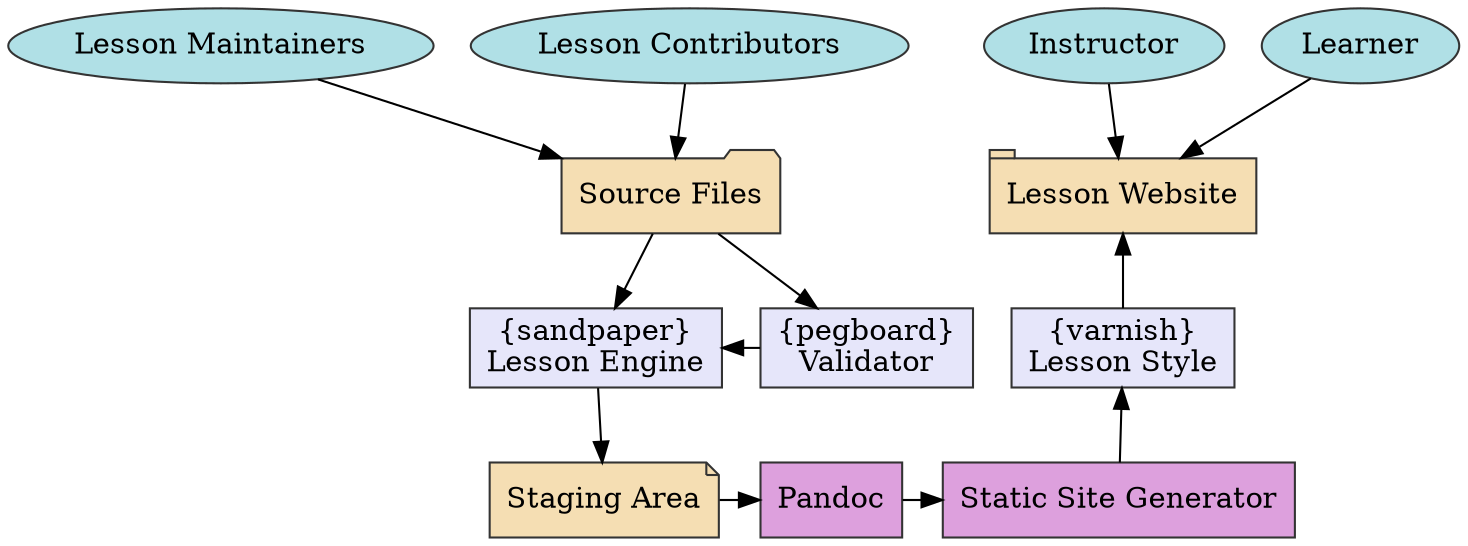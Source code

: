 digraph "Lesson Infrastructure Workflow" {
 
    node   [style="filled" color="grey20"];
    node   [fillcolor="wheat", shape="rect"];
    source [label="Source Files"             , shape="folder"];
    stage  [label="Staging Area"             , shape="note"];
    site   [label="Lesson Website"           , shape="tab"];

    node      [style="filled", fillcolor="lavender", shape="rect"];
    sandpaper [label="{sandpaper}\nLesson Engine"];
    varnish   [label="{varnish}\nLesson Style"];
    pegboard  [label="{pegboard}\nValidator"];

    node   [fillcolor="plum", shape="rect"];
    engine [label="Static Site Generator"];
    pandoc [label="Pandoc"];
 
    node        [fillcolor="powderblue"];
    maintainer  [label="Lesson Maintainers" , shape="oval"];
    contributor [label="Lesson Contributors", shape="oval"];
    instructor  [label="Instructor"         , shape="oval"];
    learner     [label="Learner"            , shape="oval"];
     
    {rank="same"; maintainer, instructor};
    {rank="same"; contributor, learner};
    {rank="same"; source, site};
    {rank="same"; sandpaper, pegboard, varnish};
    {rank="same"; stage, pandoc, engine};
    
    maintainer  -> source;
    contributor -> source;
    instructor  -> site;
    learner     -> site;

    source      -> sandpaper;
    source      -> pegboard;
    pegboard    -> sandpaper;
    sandpaper   -> stage;
    varnish     -> site;
    stage       -> pandoc;
    pandoc      -> engine;
    engine      -> varnish;   
}
